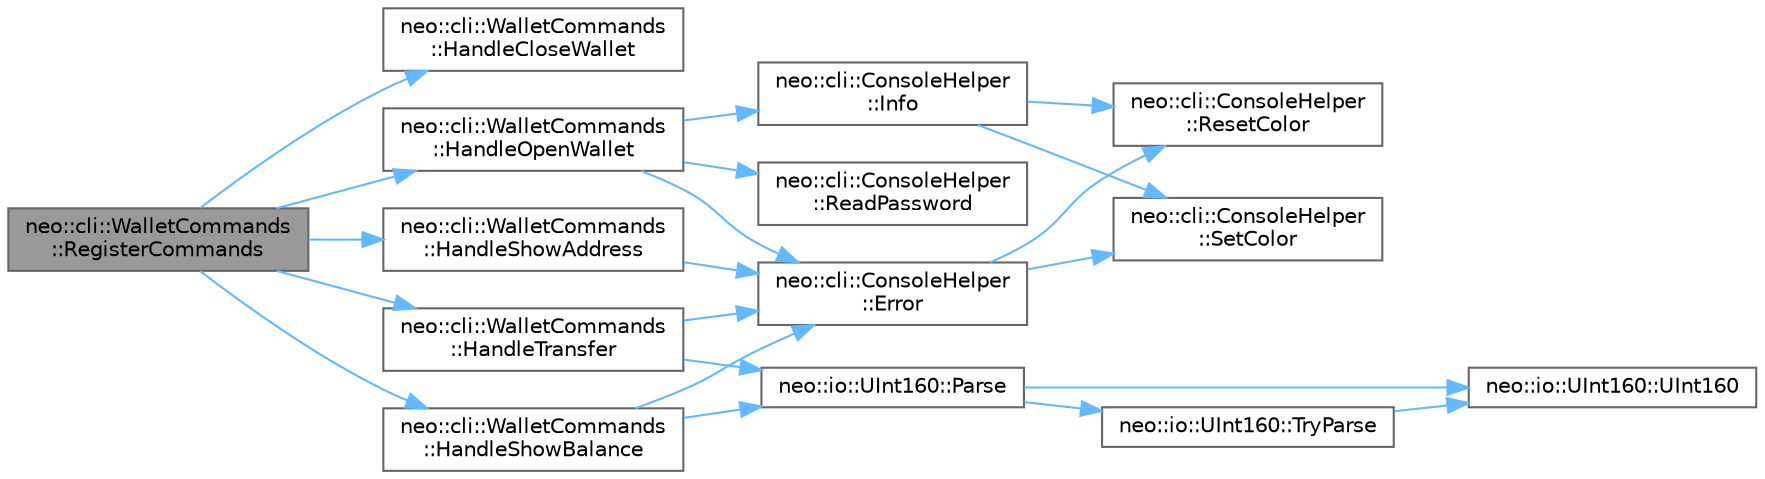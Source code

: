 digraph "neo::cli::WalletCommands::RegisterCommands"
{
 // LATEX_PDF_SIZE
  bgcolor="transparent";
  edge [fontname=Helvetica,fontsize=10,labelfontname=Helvetica,labelfontsize=10];
  node [fontname=Helvetica,fontsize=10,shape=box,height=0.2,width=0.4];
  rankdir="LR";
  Node1 [id="Node000001",label="neo::cli::WalletCommands\l::RegisterCommands",height=0.2,width=0.4,color="gray40", fillcolor="grey60", style="filled", fontcolor="black",tooltip="Registers the commands."];
  Node1 -> Node2 [id="edge1_Node000001_Node000002",color="steelblue1",style="solid",tooltip=" "];
  Node2 [id="Node000002",label="neo::cli::WalletCommands\l::HandleCloseWallet",height=0.2,width=0.4,color="grey40", fillcolor="white", style="filled",URL="$classneo_1_1cli_1_1_wallet_commands.html#a2c9b8319304d87be5212757ccd733a3e",tooltip="Handles the closewallet command."];
  Node1 -> Node3 [id="edge2_Node000001_Node000003",color="steelblue1",style="solid",tooltip=" "];
  Node3 [id="Node000003",label="neo::cli::WalletCommands\l::HandleOpenWallet",height=0.2,width=0.4,color="grey40", fillcolor="white", style="filled",URL="$classneo_1_1cli_1_1_wallet_commands.html#aaa716ea98beaeb39c43bcdd1802bb377",tooltip="Handles the openwallet command."];
  Node3 -> Node4 [id="edge3_Node000003_Node000004",color="steelblue1",style="solid",tooltip=" "];
  Node4 [id="Node000004",label="neo::cli::ConsoleHelper\l::Error",height=0.2,width=0.4,color="grey40", fillcolor="white", style="filled",URL="$classneo_1_1cli_1_1_console_helper.html#ac3ec7b1362555499592739354105f6f1",tooltip="Print an error message."];
  Node4 -> Node5 [id="edge4_Node000004_Node000005",color="steelblue1",style="solid",tooltip=" "];
  Node5 [id="Node000005",label="neo::cli::ConsoleHelper\l::ResetColor",height=0.2,width=0.4,color="grey40", fillcolor="white", style="filled",URL="$classneo_1_1cli_1_1_console_helper.html#aa19a32aa086b8165b918589106658595",tooltip="Reset console text color to default."];
  Node4 -> Node6 [id="edge5_Node000004_Node000006",color="steelblue1",style="solid",tooltip=" "];
  Node6 [id="Node000006",label="neo::cli::ConsoleHelper\l::SetColor",height=0.2,width=0.4,color="grey40", fillcolor="white", style="filled",URL="$classneo_1_1cli_1_1_console_helper.html#ad263bec77ecce8013dddb817efef151f",tooltip="Set console text color."];
  Node3 -> Node7 [id="edge6_Node000003_Node000007",color="steelblue1",style="solid",tooltip=" "];
  Node7 [id="Node000007",label="neo::cli::ConsoleHelper\l::Info",height=0.2,width=0.4,color="grey40", fillcolor="white", style="filled",URL="$classneo_1_1cli_1_1_console_helper.html#a6d48e1c45f338bd842bf7fa6bf00b0d9",tooltip="Print an informational message."];
  Node7 -> Node5 [id="edge7_Node000007_Node000005",color="steelblue1",style="solid",tooltip=" "];
  Node7 -> Node6 [id="edge8_Node000007_Node000006",color="steelblue1",style="solid",tooltip=" "];
  Node3 -> Node8 [id="edge9_Node000003_Node000008",color="steelblue1",style="solid",tooltip=" "];
  Node8 [id="Node000008",label="neo::cli::ConsoleHelper\l::ReadPassword",height=0.2,width=0.4,color="grey40", fillcolor="white", style="filled",URL="$classneo_1_1cli_1_1_console_helper.html#a9ae9feae6c7d9484b9e06e5c5947357f",tooltip="Read a password from console (hidden input)"];
  Node1 -> Node9 [id="edge10_Node000001_Node000009",color="steelblue1",style="solid",tooltip=" "];
  Node9 [id="Node000009",label="neo::cli::WalletCommands\l::HandleShowAddress",height=0.2,width=0.4,color="grey40", fillcolor="white", style="filled",URL="$classneo_1_1cli_1_1_wallet_commands.html#ae0c7d6886fc5dbd79af37647e2d79ce2",tooltip="Handles the showaddress command."];
  Node9 -> Node4 [id="edge11_Node000009_Node000004",color="steelblue1",style="solid",tooltip=" "];
  Node1 -> Node10 [id="edge12_Node000001_Node000010",color="steelblue1",style="solid",tooltip=" "];
  Node10 [id="Node000010",label="neo::cli::WalletCommands\l::HandleShowBalance",height=0.2,width=0.4,color="grey40", fillcolor="white", style="filled",URL="$classneo_1_1cli_1_1_wallet_commands.html#a7cb8386c7ab058a9003e650aa0f47d6e",tooltip="Handles the showbalance command."];
  Node10 -> Node4 [id="edge13_Node000010_Node000004",color="steelblue1",style="solid",tooltip=" "];
  Node10 -> Node11 [id="edge14_Node000010_Node000011",color="steelblue1",style="solid",tooltip=" "];
  Node11 [id="Node000011",label="neo::io::UInt160::Parse",height=0.2,width=0.4,color="grey40", fillcolor="white", style="filled",URL="$classneo_1_1io_1_1_u_int160.html#aff15950166fb8a9a018e85e419500115",tooltip="Parses a hexadecimal string into a UInt160."];
  Node11 -> Node12 [id="edge15_Node000011_Node000012",color="steelblue1",style="solid",tooltip=" "];
  Node12 [id="Node000012",label="neo::io::UInt160::TryParse",height=0.2,width=0.4,color="grey40", fillcolor="white", style="filled",URL="$classneo_1_1io_1_1_u_int160.html#ab05ad86c095702985a3c48b025c6e0bc",tooltip="Tries to parse a hexadecimal string into a UInt160."];
  Node12 -> Node13 [id="edge16_Node000012_Node000013",color="steelblue1",style="solid",tooltip=" "];
  Node13 [id="Node000013",label="neo::io::UInt160::UInt160",height=0.2,width=0.4,color="grey40", fillcolor="white", style="filled",URL="$classneo_1_1io_1_1_u_int160.html#a975ac19e433b0ceb17f5b56454667fa5",tooltip="Constructs a UInt160 initialized to zero."];
  Node11 -> Node13 [id="edge17_Node000011_Node000013",color="steelblue1",style="solid",tooltip=" "];
  Node1 -> Node14 [id="edge18_Node000001_Node000014",color="steelblue1",style="solid",tooltip=" "];
  Node14 [id="Node000014",label="neo::cli::WalletCommands\l::HandleTransfer",height=0.2,width=0.4,color="grey40", fillcolor="white", style="filled",URL="$classneo_1_1cli_1_1_wallet_commands.html#a3e6a0294ba34c943747cab9d0af5baad",tooltip="Handles the transfer command."];
  Node14 -> Node4 [id="edge19_Node000014_Node000004",color="steelblue1",style="solid",tooltip=" "];
  Node14 -> Node11 [id="edge20_Node000014_Node000011",color="steelblue1",style="solid",tooltip=" "];
}
